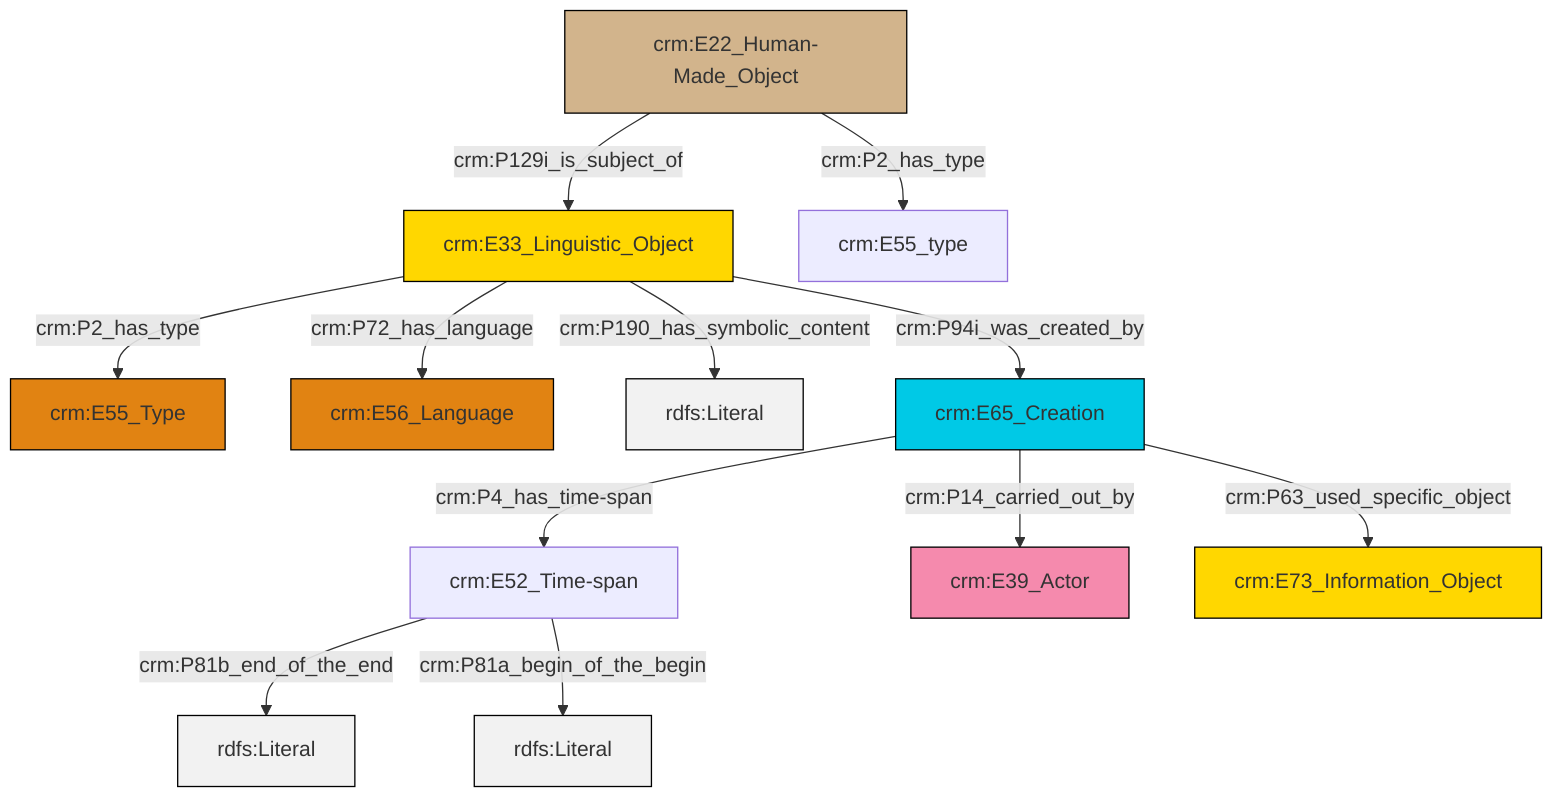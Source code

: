 graph TD
classDef Literal fill:#f2f2f2,stroke:#000000;
classDef CRM_Entity fill:#FFFFFF,stroke:#000000;
classDef Temporal_Entity fill:#00C9E6, stroke:#000000;
classDef Type fill:#E18312, stroke:#000000;
classDef Time-Span fill:#2C9C91, stroke:#000000;
classDef Appellation fill:#FFEB7F, stroke:#000000;
classDef Place fill:#008836, stroke:#000000;
classDef Persistent_Item fill:#B266B2, stroke:#000000;
classDef Conceptual_Object fill:#FFD700, stroke:#000000;
classDef Physical_Thing fill:#D2B48C, stroke:#000000;
classDef Actor fill:#f58aad, stroke:#000000;
classDef PC_Classes fill:#4ce600, stroke:#000000;
classDef Multi fill:#cccccc,stroke:#000000;

4["crm:E52_Time-span"]:::Default -->|crm:P81b_end_of_the_end| 5[rdfs:Literal]:::Literal
6["crm:E33_Linguistic_Object"]:::Conceptual_Object -->|crm:P190_has_symbolic_content| 7[rdfs:Literal]:::Literal
9["crm:E22_Human-Made_Object"]:::Physical_Thing -->|crm:P129i_is_subject_of| 6["crm:E33_Linguistic_Object"]:::Conceptual_Object
4["crm:E52_Time-span"]:::Default -->|crm:P81a_begin_of_the_begin| 10[rdfs:Literal]:::Literal
11["crm:E65_Creation"]:::Temporal_Entity -->|crm:P4_has_time-span| 4["crm:E52_Time-span"]:::Default
11["crm:E65_Creation"]:::Temporal_Entity -->|crm:P63_used_specific_object| 14["crm:E73_Information_Object"]:::Conceptual_Object
11["crm:E65_Creation"]:::Temporal_Entity -->|crm:P14_carried_out_by| 12["crm:E39_Actor"]:::Actor
6["crm:E33_Linguistic_Object"]:::Conceptual_Object -->|crm:P2_has_type| 0["crm:E55_Type"]:::Type
9["crm:E22_Human-Made_Object"]:::Physical_Thing -->|crm:P2_has_type| 15["crm:E55_type"]:::Default
6["crm:E33_Linguistic_Object"]:::Conceptual_Object -->|crm:P72_has_language| 2["crm:E56_Language"]:::Type
6["crm:E33_Linguistic_Object"]:::Conceptual_Object -->|crm:P94i_was_created_by| 11["crm:E65_Creation"]:::Temporal_Entity